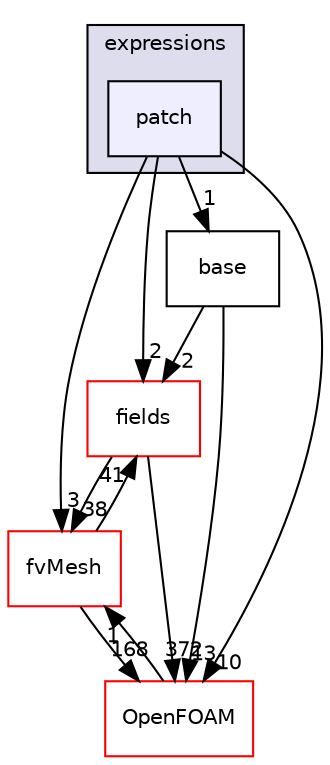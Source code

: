 digraph "src/finiteVolume/expressions/patch" {
  bgcolor=transparent;
  compound=true
  node [ fontsize="10", fontname="Helvetica"];
  edge [ labelfontsize="10", labelfontname="Helvetica"];
  subgraph clusterdir_f31eeeddb3b7313615d9fc5a30556efd {
    graph [ bgcolor="#ddddee", pencolor="black", label="expressions" fontname="Helvetica", fontsize="10", URL="dir_f31eeeddb3b7313615d9fc5a30556efd.html"]
  dir_6bbd0519651b483f986c0452fcb0469a [shape=box, label="patch", style="filled", fillcolor="#eeeeff", pencolor="black", URL="dir_6bbd0519651b483f986c0452fcb0469a.html"];
  }
  dir_25ab4a83a983f7bb7a38b7f63bb141b7 [shape=box label="fields" color="red" URL="dir_25ab4a83a983f7bb7a38b7f63bb141b7.html"];
  dir_c382fa095c9c33d8673c0dd60aaef275 [shape=box label="fvMesh" color="red" URL="dir_c382fa095c9c33d8673c0dd60aaef275.html"];
  dir_c5473ff19b20e6ec4dfe5c310b3778a8 [shape=box label="OpenFOAM" color="red" URL="dir_c5473ff19b20e6ec4dfe5c310b3778a8.html"];
  dir_ceaa76c844d1e3fb89058c70cb569b5f [shape=box label="base" URL="dir_ceaa76c844d1e3fb89058c70cb569b5f.html"];
  dir_25ab4a83a983f7bb7a38b7f63bb141b7->dir_c382fa095c9c33d8673c0dd60aaef275 [headlabel="38", labeldistance=1.5 headhref="dir_000890_001106.html"];
  dir_25ab4a83a983f7bb7a38b7f63bb141b7->dir_c5473ff19b20e6ec4dfe5c310b3778a8 [headlabel="372", labeldistance=1.5 headhref="dir_000890_002151.html"];
  dir_6bbd0519651b483f986c0452fcb0469a->dir_25ab4a83a983f7bb7a38b7f63bb141b7 [headlabel="2", labeldistance=1.5 headhref="dir_000888_000890.html"];
  dir_6bbd0519651b483f986c0452fcb0469a->dir_c382fa095c9c33d8673c0dd60aaef275 [headlabel="3", labeldistance=1.5 headhref="dir_000888_001106.html"];
  dir_6bbd0519651b483f986c0452fcb0469a->dir_c5473ff19b20e6ec4dfe5c310b3778a8 [headlabel="10", labeldistance=1.5 headhref="dir_000888_002151.html"];
  dir_6bbd0519651b483f986c0452fcb0469a->dir_ceaa76c844d1e3fb89058c70cb569b5f [headlabel="1", labeldistance=1.5 headhref="dir_000888_000883.html"];
  dir_c382fa095c9c33d8673c0dd60aaef275->dir_25ab4a83a983f7bb7a38b7f63bb141b7 [headlabel="41", labeldistance=1.5 headhref="dir_001106_000890.html"];
  dir_c382fa095c9c33d8673c0dd60aaef275->dir_c5473ff19b20e6ec4dfe5c310b3778a8 [headlabel="168", labeldistance=1.5 headhref="dir_001106_002151.html"];
  dir_c5473ff19b20e6ec4dfe5c310b3778a8->dir_c382fa095c9c33d8673c0dd60aaef275 [headlabel="1", labeldistance=1.5 headhref="dir_002151_001106.html"];
  dir_ceaa76c844d1e3fb89058c70cb569b5f->dir_25ab4a83a983f7bb7a38b7f63bb141b7 [headlabel="2", labeldistance=1.5 headhref="dir_000883_000890.html"];
  dir_ceaa76c844d1e3fb89058c70cb569b5f->dir_c5473ff19b20e6ec4dfe5c310b3778a8 [headlabel="13", labeldistance=1.5 headhref="dir_000883_002151.html"];
}
